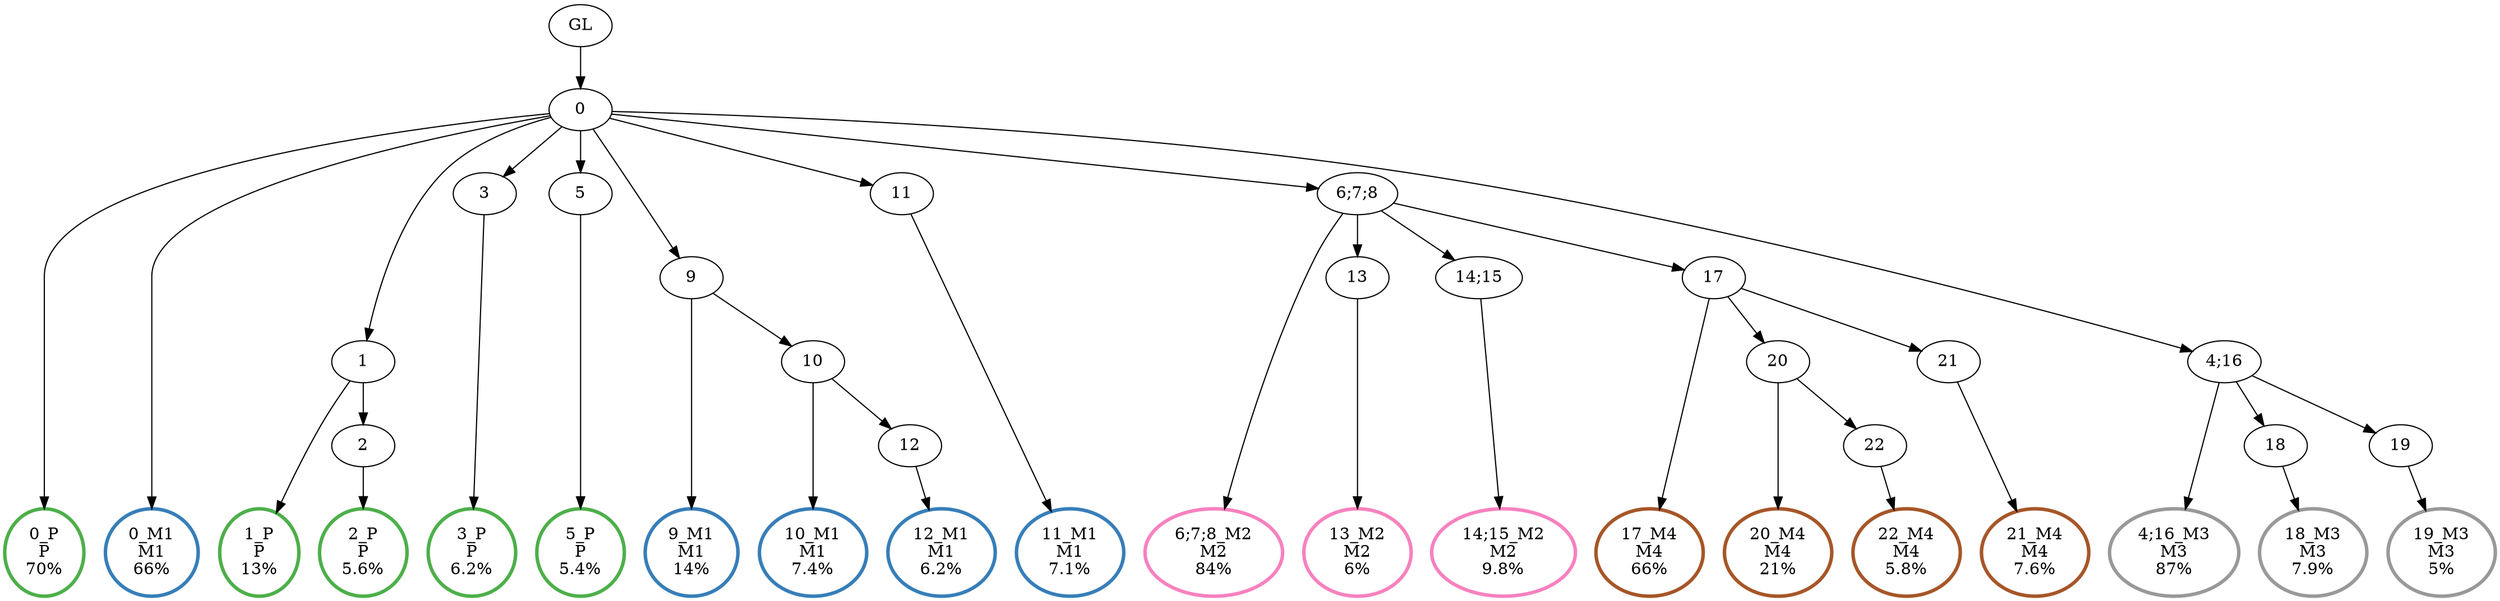 digraph T {
	{
		rank=same
		37 [penwidth=3,colorscheme=set19,color=3,label="0_P\nP\n70%"]
		35 [penwidth=3,colorscheme=set19,color=3,label="1_P\nP\n13%"]
		33 [penwidth=3,colorscheme=set19,color=3,label="2_P\nP\n5.6%"]
		31 [penwidth=3,colorscheme=set19,color=3,label="3_P\nP\n6.2%"]
		29 [penwidth=3,colorscheme=set19,color=3,label="5_P\nP\n5.4%"]
		28 [penwidth=3,colorscheme=set19,color=2,label="0_M1\nM1\n66%"]
		26 [penwidth=3,colorscheme=set19,color=2,label="9_M1\nM1\n14%"]
		24 [penwidth=3,colorscheme=set19,color=2,label="10_M1\nM1\n7.4%"]
		22 [penwidth=3,colorscheme=set19,color=2,label="12_M1\nM1\n6.2%"]
		20 [penwidth=3,colorscheme=set19,color=2,label="11_M1\nM1\n7.1%"]
		18 [penwidth=3,colorscheme=set19,color=8,label="6;7;8_M2\nM2\n84%"]
		16 [penwidth=3,colorscheme=set19,color=8,label="13_M2\nM2\n6%"]
		14 [penwidth=3,colorscheme=set19,color=8,label="14;15_M2\nM2\n9.8%"]
		12 [penwidth=3,colorscheme=set19,color=9,label="4;16_M3\nM3\n87%"]
		10 [penwidth=3,colorscheme=set19,color=9,label="18_M3\nM3\n7.9%"]
		8 [penwidth=3,colorscheme=set19,color=9,label="19_M3\nM3\n5%"]
		6 [penwidth=3,colorscheme=set19,color=7,label="17_M4\nM4\n66%"]
		4 [penwidth=3,colorscheme=set19,color=7,label="20_M4\nM4\n21%"]
		2 [penwidth=3,colorscheme=set19,color=7,label="22_M4\nM4\n5.8%"]
		0 [penwidth=3,colorscheme=set19,color=7,label="21_M4\nM4\n7.6%"]
	}
	39 [label="GL"]
	38 [label="0"]
	36 [label="1"]
	34 [label="2"]
	32 [label="3"]
	30 [label="5"]
	27 [label="9"]
	25 [label="10"]
	23 [label="12"]
	21 [label="11"]
	19 [label="6;7;8"]
	17 [label="13"]
	15 [label="14;15"]
	13 [label="4;16"]
	11 [label="18"]
	9 [label="19"]
	7 [label="17"]
	5 [label="20"]
	3 [label="22"]
	1 [label="21"]
	39 -> 38
	38 -> 37
	38 -> 36
	38 -> 32
	38 -> 30
	38 -> 28
	38 -> 27
	38 -> 21
	38 -> 19
	38 -> 13
	36 -> 35
	36 -> 34
	34 -> 33
	32 -> 31
	30 -> 29
	27 -> 26
	27 -> 25
	25 -> 24
	25 -> 23
	23 -> 22
	21 -> 20
	19 -> 18
	19 -> 17
	19 -> 15
	19 -> 7
	17 -> 16
	15 -> 14
	13 -> 12
	13 -> 11
	13 -> 9
	11 -> 10
	9 -> 8
	7 -> 6
	7 -> 5
	7 -> 1
	5 -> 4
	5 -> 3
	3 -> 2
	1 -> 0
}
